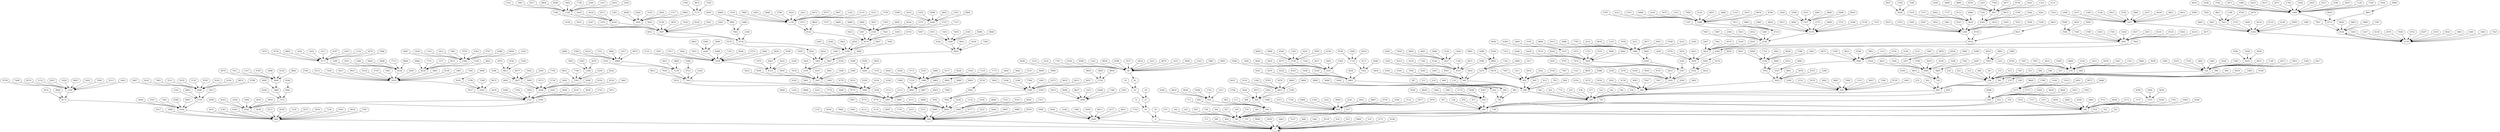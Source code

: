digraph monGraph {
  1566->5085;
  3438->4905;
  3816->2367;
  7821->6534;
  1953->1638;
  5562->2907;
  711->594;
  6480->5634;
  7479->2268;
  6264->1638;
  6714->2538;
  4086->2718;
  684->198;
  2592->360;
  882->594;
  4302->2268;
  1179->8532;
  3186->3627;
  3483->360;
  5454->909;
  2088->6714;
  2457->5085;
  6543->3087;
  2061->459;
  9747->2268;
  8604->4536;
  8019->1089;
  9648->1179;
  7524->3267;
  792->495;
  999->0;
  9369->270;
  1107->5904;
  2664->1998;
  7443->3996;
  2430->2088;
  7596->639;
  5400->5355;
  3330->2997;
  5886->999;
  5796->1179;
  657->99;
  6408->1638;
  1161->450;
  3672->909;
  2763->909;
  2277->5445;
  9414->5265;
  855->297;
  702->495;
  2178->6534;
  1422->819;
  2934->1458;
  4311->3177;
  6894->1908;
  5616->549;
  5526->729;
  2610->2448;
  4662->1998;
  945->396;
  738->99;
  1026->5175;
  3645->1818;
  6831->5445;
  9693->5724;
  8352->5814;
  1215->3906;
  9891->7902;
  891->693;
  8649->819;
  99->0;
  7155->1638;
  7470->6723;
  4797->3177;
  612->396;
  5112->2997;
  1458->7083;
  2979->6813;
  3096->3807;
  8883->4995;
  8739->639;
  1404->2637;
  5229->3996;
  7722->5445;
  7677->90;
  9405->4356;
  5409->3636;
  6111->4995;
  234->198;
  3339->5994;
  8208->180;
  2016->4086;
  81->63;
  6345->909;
  2817->4365;
  7983->4086;
  7101->6084;
  4185->1629;
  5085->720;
  5184->369;
  9054->4545;
  5211->4086;
  9423->6174;
  8982->6084;
  5643->2178;
  1305->3726;
  5841->4356;
  1791->180;
  7920->7623;
  4014->90;
  3213->90;
  171->0;
  7650->7083;
  5661->3996;
  8595->2637;
  981->792;
  1809->7272;
  5013->1908;
  5436->909;
  6183->2367;
  5760->5085;
  6219->2907;
  6642->4176;
  8361->6723;
  3456->3087;
  4464->180;
  2025->3177;
  6696->270;
  2115->2997;
  7308->729;
  3474->1269;
  8946->2448;
  9387->1548;
  5706->369;
  1800->1719;
  432->198;
  3294->1629;
  5715->540;
  3258->5265;
  8955->3357;
  585->0;
  9270->8541;
  621->495;
  594->99;
  8505->3447;
  4986->1908;
  1170->459;
  8910->8712;
  9288->459;
  3024->1179;
  9108->1089;
  8127->909;
  1746->4725;
  9099->810;
  8046->1638;
  9882->6993;
  5652->3087;
  9954->5355;
  5310->5175;
  36->27;
  6084->1278;
  7785->1908;
  5292->2367;
  18->63;
  5247->2178;
  7794->2817;
  8172->5454;
  1701->630;
  4914->720;
  7812->5625;
  6399->3537;
  8541->7083;
  4887->2997;
  2142->270;
  5940->5445;
  1269->8352;
  6777->999;
  5040->4635;
  1134->3177;
  7875->2088;
  963->594;
  9792->6813;
  990->891;
  6372->3636;
  3762->1089;
  828->0;
  6471->4725;
  3924->369;
  6930->6534;
  7488->1359;
  5913->2718;
  7605->2538;
  5031->3726;
  8811->7623;
  2925->2367;
  6705->1629;
  4095->1809;
  5625->360;
  4977->2817;
  3159->6354;
  6759->2817;
  3609->5454;
  7614->3447;
  7164->2547;
  9918->1719;
  810->792;
  8379->1359;
  7695->1728;
  315->198;
  1476->5265;
  5679->4086;
  2421->1179;
  7299->2628;
  6192->3276;
  2376->4356;
  7173->3456;
  3681->1818;
  1395->4536;
  6426->180;
  5391->3456;
  3888->4995;
  9432->7083;
  648->198;
  7002->4995;
  3366->3267;
  6138->2178;
  396->297;
  8901->7803;
  369->594;
  3942->1449;
  6975->1179;
  8757->1179;
  1188->7623;
  9252->6723;
  3915->1278;
  3222->999;
  4581->2727;
  6381->4545;
  3690->2727;
  5004->999;
  1467->6174;
  1278->7443;
  3321->2088;
  2736->3636;
  4617->2547;
  6588->2268;
  2475->3267;
  1629->7632;
  7092->4185;
  4176->2538;
  2412->270;
  9540->9081;
  7929->1368;
  2601->1539;
  2871->1089;
  1044->3357;
  6300->6264;
  5598->3357;
  1584->3267;
  54->9;
  918->99;
  639->297;
  603->297;
  1152->1359;
  567->198;
  5022->2817;
  4707->2367;
  747->0;
  6660->5994;
  8433->5085;
  6687->1179;
  3996->2997;
  9927->2628;
  5571->3816;
  5049->4356;
  5148->3267;
  3051->1548;
  6156->360;
  378->495;
  9783->5904;
  4239->5085;
  1647->5814;
  8667->999;
  3276->3447;
  5931->4536;
  4491->2547;
  2970->2178;
  9162->6543;
  5535->180;
  153->198;
  9837->2448;
  162->99;
  441->297;
  8145->2727;
  7569->2088;
  8478->270;
  4266->2358;
  7623->4356;
  7749->1728;
  1017->6084;
  549->396;
  1665->3996;
  8136->1818;
  9036->2727;
  3303->270;
  5634->1269;
  2583->1269;
  8532->6174;
  423->99;
  4608->3456;
  2124->2088;
  117->594;
  2304->1728;
  9171->7452;
  7317->180;
  9630->9261;
  7461->5814;
  8514->4356;
  1863->1818;
  4167->3447;
  4149->5265;
  4230->3906;
  3060->2457;
  8721->7443;
  2214->1908;
  1098->7803;
  7551->5994;
  8109->909;
  2529->6723;
  7245->1818;
  9333->5994;
  1503->1548;
  2745->2727;
  7416->1269;
  8451->6903;
  6876->90;
  8622->6354;
  2286->4536;
  1989->7902;
  5859->3726;
  2241->819;
  513->198;
  7038->1269;
  4671->2907;
  4806->1278;
  6597->1359;
  1125->4086;
  6885->999;
  5814->1629;
  5166->1449;
  3807->3276;
  7200->7173;
  2106->3906;
  6003->2997;
  9081->7272;
  1980->1089;
  1242->1179;
  1728->6543;
  3519->5634;
  9657->2088;
  9828->1539;
  6579->3177;
  1539->7812;
  4509->4545;
  5472->2727;
  2790->1818;
  8838->450;
  2403->639;
  1206->4815;
  1827->5454;
  4941->3447;
  8163->4545;
  7074->2367;
  1719->7452;
  7641->6174;
  8856->2268;
  6822->4536;
  5193->1278;
  0->0;
  4527->2727;
  8964->4266;
  1755->3816;
  8793->4815;
  1971->180;
  4374->360;
  8730->8352;
  8559->999;
  4896->2088;
  1413->1728;
  2349->7083;
  675->99;
  4140->3726;
  3546->2907;
  4077->3627;
  5121->3906;
  4644->180;
  7344->2907;
  4725->549;
  720->693;
  9702->7623;
  6129->3087;
  4572->1818;
  459->495;
  6921->5625;
  3177->4536;
  4995->999;
  6840->6354;
  8073->4365;
  5337->1998;
  1917->5274;
  72->45;
  2268->6354;
  9450->8901;
  6282->3456;
  765->198;
  3870->3087;
  5580->4725;
  8442->5994;
  2682->180;
  1431->90;
  7029->2178;
  729->198;
  6435->1089;
  8397->459;
  5256->1269;
  2439->6903;
  3384->1449;
  2169->7443;
  7884->2997;
  2619->6543;
  6732->4356;
  3780->2907;
  9765->4086;
  9612->7443;
  8676->1908;
  5319->3816;
  4536->1818;
  4959->4635;
  342->99;
  7218->909;
  9621->8352;
  4752->2178;
  7830->7443;
  4284->540;
  6525->1269;
  783->396;
  7911->6714;
  5805->720;
  1575->4176;
  2133->1179;
  1314->2817;
  297->495;
  9009->0;
  198->693;
  9459->90;
  5589->4266;
  1521->270;
  8919->279;
  6669->2997;
  3537->3816;
  207->495;
  7209->1818;
  774->297;
  1845->3636;
  6363->2727;
  1053->2448;
  9090->8181;
  5688->3177;
  5427->1818;
  9000->8991;
  9603->6534;
  4554->0;
  2259->7263;
  6570->5814;
  1224->2997;
  5733->2358;
  9027->1818;
  27->45;
  9873->6084;
  8190->7272;
  1323->1908;
  1359->8172;
  1620->1359;
  6318->1818;
  5607->1458;
  9810->9621;
  8550->7992;
  2754->1818;
  8217->1089;
  5499->4446;
  5958->2637;
  6516->360;
  243->99;
  6561->4905;
  2700->2628;
  1260->639;
  3834->549;
  3663->0;
  8802->6714;
  2889->6993;
  3987->3906;
  5904->1809;
  7335->1998;
  7506->1449;
  9504->5445;
  5670->4905;
  1071->630;
  4446->1998;
  2097->5805;
  3069->6534;
  4824->540;
  3249->6174;
  3168->5445;
  2538->5814;
  5220->4995;
  9711->8532;
  7515->2358;
  1908->6183;
  3708->4365;
  4878->3906;
  2322->90;
  5922->3627;
  1386->5445;
  2988->5904;
  9261->7632;
  7434->3087;
  5157->2358;
  2673->1089;
  2358->6174;
  1233->2088;
  9189->630;
  180->99;
  2718->5454;
  4860->4176;
  4635->729;
  5067->2538;
  7731->6354;
  1332->999;
  8415->3267;
  8037->729;
  8091->6183;
  9216->3087;
  1782->1089;
  4383->549;
  7938->459;
  7659->1908;
  3627->3636;
  3312->1179;
  9900->9801;
  6246->180;
  3510->3357;
  4770->3996;
  5544->1089;
  6075->369;
  2151->639;
  9378->639;
  4194->720;
  8694->3726;
  3042->639;
  2079->7623;
  405->99;
  2952->360;
  225->297;
  9180->8361;
  5373->1638;
  4410->4266;
  1080->279;
  2709->6363;
  9297->1368;
  2862->180;
  2394->2538;
  9234->4905;
  2520->2268;
  3726->2547;
  4131->2817;
  9207->2178;
  6966->270;
  8388->450;
  8487->639;
  4743->1269;
  9279->450;
  5985->90;
  7272->4545;
  7578->1179;
  2574->2178;
  8847->1359;
  5751->4176;
  3429->5814;
  351->198;
  45->9;
  4455->1089;
  6102->4086;
  9981->8082;
  8991->6993;
  9558->999;
  1899->8082;
  4320->4086;
  4158->4356;
  4248->4176;
  2799->7173;
  1926->4365;
  4023->819;
  3978->4815;
  6237->1089;
  3753->180;
  5418->2727;
  6606->540;
  8001->6993;
  3699->6264;
  108->693;
  2907->4185;
  7065->1458;
  5076->1629;
  5895->90;
  7839->1548;
  756->99;
  8874->4086;
  8343->4905;
  4500->4446;
  8316->2178;
  936->297;
  4032->1728;
  6453->2907;
  9531->8172;
  3015->2088;
  9198->279;
  9549->90;
  6291->4365;
  9666->2997;
  1692->1269;
  3348->5085;
  477->297;
  189->792;
  3123->90;
  3933->540;
  9360->8721;
  9801->8712;
  9990->8991;
  1872->909;
  8469->1179;
  5850->5265;
  3240->2817;
  4590->3636;
  9675->3906;
  5823->2538;
  8820->8532;
  63->27;
  9720->9441;
  7191->5274;
  4068->4536;
  6498->2448;
  5949->3546;
  4761->3087;
  3393->540;
  5994->999;
  4401->3357;
  1638->6723;
  360->297;
  1557->5994;
  2232->90;
  6444->1998;
  2160->1548;
  6867->819;
  8154->3636;
  6228->1998;
  8307->1269;
  6795->819;
  3204->819;
  3132->819;
  6120->5904;
  3402->1359;
  1764->2907;
  7992->4995;
  7398->1539;
  6678->2088;
  3231->1908;
  7263->3636;
  1836->4545;
  4482->1638;
  9945->4446;
  8406->2358;
  8766->2088;
  1377->6354;
  7290->6363;
  5724->1449;
  1935->3456;
  5742->3267;
  1008->6993;
  6750->6174;
  864->396;
  5697->2268;
  6165->549;
  7767->90;
  3861->2178;
  504->99;
  9819->630;
  4950->4356;
  7227->0;
  8928->630;
  7668->999;
  1818->6363;
  666->0;
  6741->5265;
  387->396;
  837->99;
  8577->819;
  3960->3267;
  5976->819;
  9594->4635;
  7974->3177;
  3654->909;
  7497->450;
  2034->2268;
  3852->1269;
  7110->6993;
  7389->2448;
  7236->909;
  9756->3177;
  4680->3816;
  9->0;
  4059->5445;
  7848->639;
  8370->7632;
  3600->3537;
  1035->4266;
  4104->90;
  7686->819;
  6048->2358;
  3195->2718;
  1881->0;
  5877->1908;
  4788->4086;
  126->495;
  8568->90;
  7146->729;
  3771->1998;
  4698->4266;
  9225->3996;
  2313->819;
  2250->1728;
  5490->4545;
  4923->1629;
  9567->1908;
  6309->2727;
  972->693;
  7083->3276;
  6849->2637;
  2493->1449;
  2556->3996;
  1287->6534;
  4716->1458;
  6813->3627;
  8028->180;
  6462->3816;
  5094->189;
  7371->5634;
  1440->999;
  2808->5274;
  1530->1179;
  4275->1449;
  2367->5265;
  3267->4356;
  4869->4815;
  324->99;
  4563->909;
  9855->4266;
  495->99;
  8118->0;
  5328->2907;
  8280->7452;
  8496->1548;
  6903->3807;
  6723->3447;
  4905->189;
  3573->180;
  1494->3447;
  1089->8712;
  4050->3546;
  7956->1359;
  954->495;
  6768->1908;
  7758->819;
  7632->5265;
  8613->5445;
  8892->5904;
  1062->1539;
  1656->4905;
  9468->819;
  4365->1269;
  288->594;
  8865->3177;
  7713->4536;
  2565->3087;
  5301->4266;
  4626->1638;
  9639->270;
  2727->4545;
  1143->2268;
  8937->1539;
  3636->2727;
  5553->1998;
  4599->5355;
  8271->6543;
  4968->3726;
  5382->2547;
  7866->1179;
  6201->5175;
  9522->7263;
  4734->360;
  522->297;
  4122->1908;
  2961->1269;
  4329->4905;
  1350->819;
  7281->5454;
  5508->2547;
  2484->2358;
  5238->3087;
  3879->5904;
  9396->2457;
  4221->2997;
  5139->4176;
  2628->5634;
  1197->6714;
  8973->5175;
  8631->7263;
  7011->5904;
  279->693;
  8289->1539;
  2448->5994;
  2511->1359;
  1611->450;
  486->198;
  7542->5085;
  2547->4905;
  5868->2817;
  3078->5625;
  1251->270;
  7353->3816;
  4437->2907;
  8640->8172;
  819->99;
  3735->1638;
  7182->4365;
  6066->540;
  3528->4725;
  9846->3357;
  7803->4716;
  8748->270;
  5769->3906;
  693->297;
  7254->2727;
  7137->180;
  2187->5625;
  4113->999;
  3618->4545;
  9495->3546;
  3843->360;
  5346->1089;
  6093->2187;
  9684->4815;
  4041->2637;
  6147->1269;
  2826->3456;
  3465->2178;
  7533->4176;
  909->0;
  2637->4725;
  6948->1548;
  4545->909;
  5355->180;
  7587->270;
  6021->4815;
  6354->1818;
  1341->90;
  2646->3816;
  3141->1728;
  8082->5274;
  1116->4995;
  4518->3636;
  8460->7812;
  576->99;
  144->297;
  9441->7992;
  4689->5175;
  8253->4725;
  4428->3816;
  2385->3447;
  3420->3177;
  2655->2907;
  2466->4176;
  9351->7812;
  8334->3996;
  8712->6534;
  2898->6084;
  270->198;
  5481->3636;
  8829->459;
  9018->909;
  2196->4716;
  4338->3996;
  7047->360;
  3114->999;
  2997->4995;
  2052->450;
  2007->4995;
  531->396;
  5832->3447;
  4473->729;
  5778->2997;
  450->396;
  8424->4176;
  5283->1458;
  2853->729;
  8685->2817;
  2880->1998;
  8100->8082;
  216->396;
  9909->810;
  8325->3087;
  5364->729;
  6012->3906;
  3717->3456;
  6417->729;
  3582->729;
  9864->5175;
  6489->3357;
  1683->2178;
  7056->549;
  8235->2907;
  9486->2637;
  3591->1638;
  2295->3627;
  4347->3087;
  5967->1728;
  7857->270;
  9936->3537;
  9117->1998;
  9576->2817;
  3033->270;
  3411->2268;
  8010->7902;
  873->495;
  468->396;
  4419->4725;
  9045->3636;
  6255->729;
  1854->2727;
  4815->369;
  3951->2358;
  261->99;
  4932->2538;
  6912->4716;
  5787->2088;
  1602->459;
  306->297;
  2043->1359;
  7965->2268;
  1998->6993;
  8262->5634;
  1593->2358;
  558->297;
  4653->1089;
  1737->5634;
  7128->1089;
  7740->7263;
  1944->2547;
  4833->1449;
  5130->4815;
  5265->360;
  8226->1998;
  3555->1998;
  4293->369;
  7326->1089;
  7425->2178;
  9243->5814;
  8064->3456;
  8703->5625;
  5517->1638;
  3798->5175;
  5058->3447;
  4392->1458;
  8055->2547;
  630->594;
  2835->2547;
  3789->6084;
  9774->4995;
  8181->6363;
  9135->3816;
  7902->5805;
  8784->3906;
  9738->1359;
  9477->1728;
  135->396;
  4203->1179;
  6615->1449;
  1449->7992;
  6174->1458;
  414->0;
  3744->729;
  252->0;
  9324->5085;
  801->693;
  9315->4176;
  3906->2187;
  2070->1368;
  6858->1728;
  4842->2358;
  7560->6903;
  7362->4725;
  9585->3726;
  9126->2907;
  9999->0;
  6552->3996;
  3447->3996;
  5274->549;
  4356->2178;
  8586->1728;
  2340->1908;
  6624->2358;
  7452->4905;
  5445->0;
  9972->7173;
  8244->3816;
  9153->5634;
  6057->1449;
  1296->5625;
  4779->4995;
  4005->999;
  4212->2088;
  3492->549;
  4257->3267;
  2502->450;
  8658->90;
  8298->630;
  9072->6363;
  1674->3087;
  846->198;
  1512->639;
  2781->909;
  5103->2088;
  2943->549;
  9963->6264;
  7119->1998;
  9513->6354;
  6327->909;
  3006->2997;
  8775->2997;
  9729->450;
  6390->5454;
  6039->3267;
  7380->6543;
  927->198;
  2691->729;
  7776->999;
  6786->90;
  90->81;
  1368->7263;
  1710->1539;
  6957->639;
  2223->999;
  5463->1818;
  7947->450;
  2205->2817;
  3501->2448;
  6210->6084;
  3357->4176;
  3105->1908;
  1773->1998;
  3969->5724;
  6534->2178;
  3564->1089;
  6993->2997;
  6030->5724;
  1548->6903;
  9342->6903;
  6651->5085;
  333->0;
  540->495;
  6507->549;
  6939->2457;
  1890->909;
  3285->2538;
  2331->999;
  7704->3627;
  6804->2718;
  8199->1719;
  3150->2637;
  9063->5454;
  6273->2547;
  4851->3267;
  8523->5265;
  1962->729;
  2844->1638;
  5202->3177;
  3087->4716;
  5175->540;
  900->891;
  7407->360;
  3375->2358;
  6633->3267;
  6984->2088;
  9144->4725;
  3897->4086;
  1485->4356;
  3825->1458;
  2772->0;
  2916->3276;
  9306->3267;
  7893->3906;
  7020->6813;
  6336->0;

}

